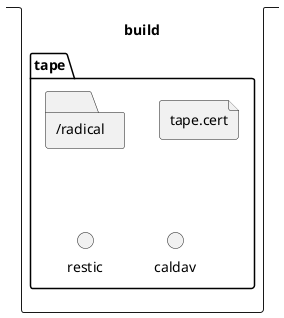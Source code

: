 @startuml
stack "build" {
package "tape" {
  folder "/radical"
  file "tape.cert"
  interface "restic"
  interface "caldav"
}
@enduml
